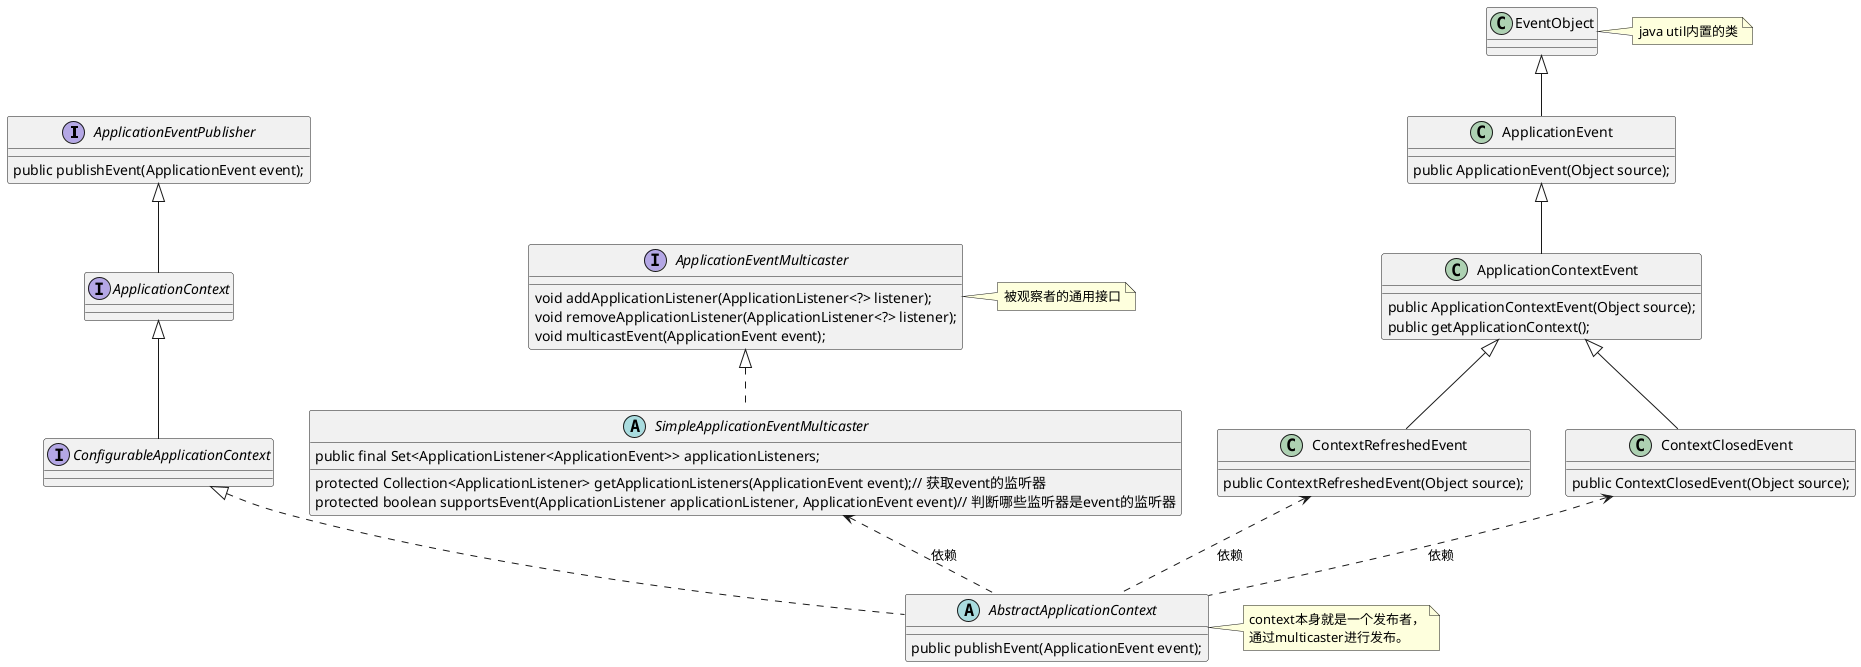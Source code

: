 @startuml
'https://plantuml.com/class-diagram

interface ApplicationEventPublisher {
    public publishEvent(ApplicationEvent event);
}
interface ApplicationContext implements ApplicationEventPublisher{
}
interface ConfigurableApplicationContext implements ApplicationContext {
}
abstract class AbstractApplicationContext implements ConfigurableApplicationContext{
    public publishEvent(ApplicationEvent event);
}
note right of AbstractApplicationContext
context本身就是一个发布者，
通过multicaster进行发布。
end note

interface ApplicationEventMulticaster {
    void addApplicationListener(ApplicationListener<?> listener);
    void removeApplicationListener(ApplicationListener<?> listener);
    void multicastEvent(ApplicationEvent event);
}
note right of ApplicationEventMulticaster:被观察者的通用接口
abstract SimpleApplicationEventMulticaster implements ApplicationEventMulticaster{
    public final Set<ApplicationListener<ApplicationEvent>> applicationListeners;
    protected Collection<ApplicationListener> getApplicationListeners(ApplicationEvent event);// 获取event的监听器
    protected boolean supportsEvent(ApplicationListener applicationListener, ApplicationEvent event)// 判断哪些监听器是event的监听器
}

class EventObject {
}
note right of EventObject:java util内置的类
class ApplicationEvent extends EventObject {
    public ApplicationEvent(Object source);
}
class ApplicationContextEvent extends ApplicationEvent {
    public ApplicationContextEvent(Object source);
    public getApplicationContext();
}
class ContextRefreshedEvent extends ApplicationContextEvent {
    public ContextRefreshedEvent(Object source);
}
class ContextClosedEvent extends ApplicationContextEvent {
    public ContextClosedEvent(Object source);
}

'依赖
SimpleApplicationEventMulticaster <.. AbstractApplicationContext: 依赖
ContextRefreshedEvent <.. AbstractApplicationContext : 依赖
ContextClosedEvent <.. AbstractApplicationContext : 依赖

@enduml